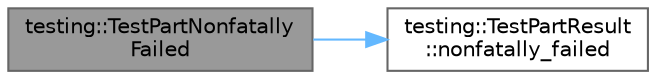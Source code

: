 digraph "testing::TestPartNonfatallyFailed"
{
 // LATEX_PDF_SIZE
  bgcolor="transparent";
  edge [fontname=Helvetica,fontsize=10,labelfontname=Helvetica,labelfontsize=10];
  node [fontname=Helvetica,fontsize=10,shape=box,height=0.2,width=0.4];
  rankdir="LR";
  Node1 [id="Node000001",label="testing::TestPartNonfatally\lFailed",height=0.2,width=0.4,color="gray40", fillcolor="grey60", style="filled", fontcolor="black",tooltip=" "];
  Node1 -> Node2 [id="edge1_Node000001_Node000002",color="steelblue1",style="solid",tooltip=" "];
  Node2 [id="Node000002",label="testing::TestPartResult\l::nonfatally_failed",height=0.2,width=0.4,color="grey40", fillcolor="white", style="filled",URL="$classtesting_1_1_test_part_result.html#a6197c7f6672acc1cfdf580eb1f2183ac",tooltip=" "];
}
